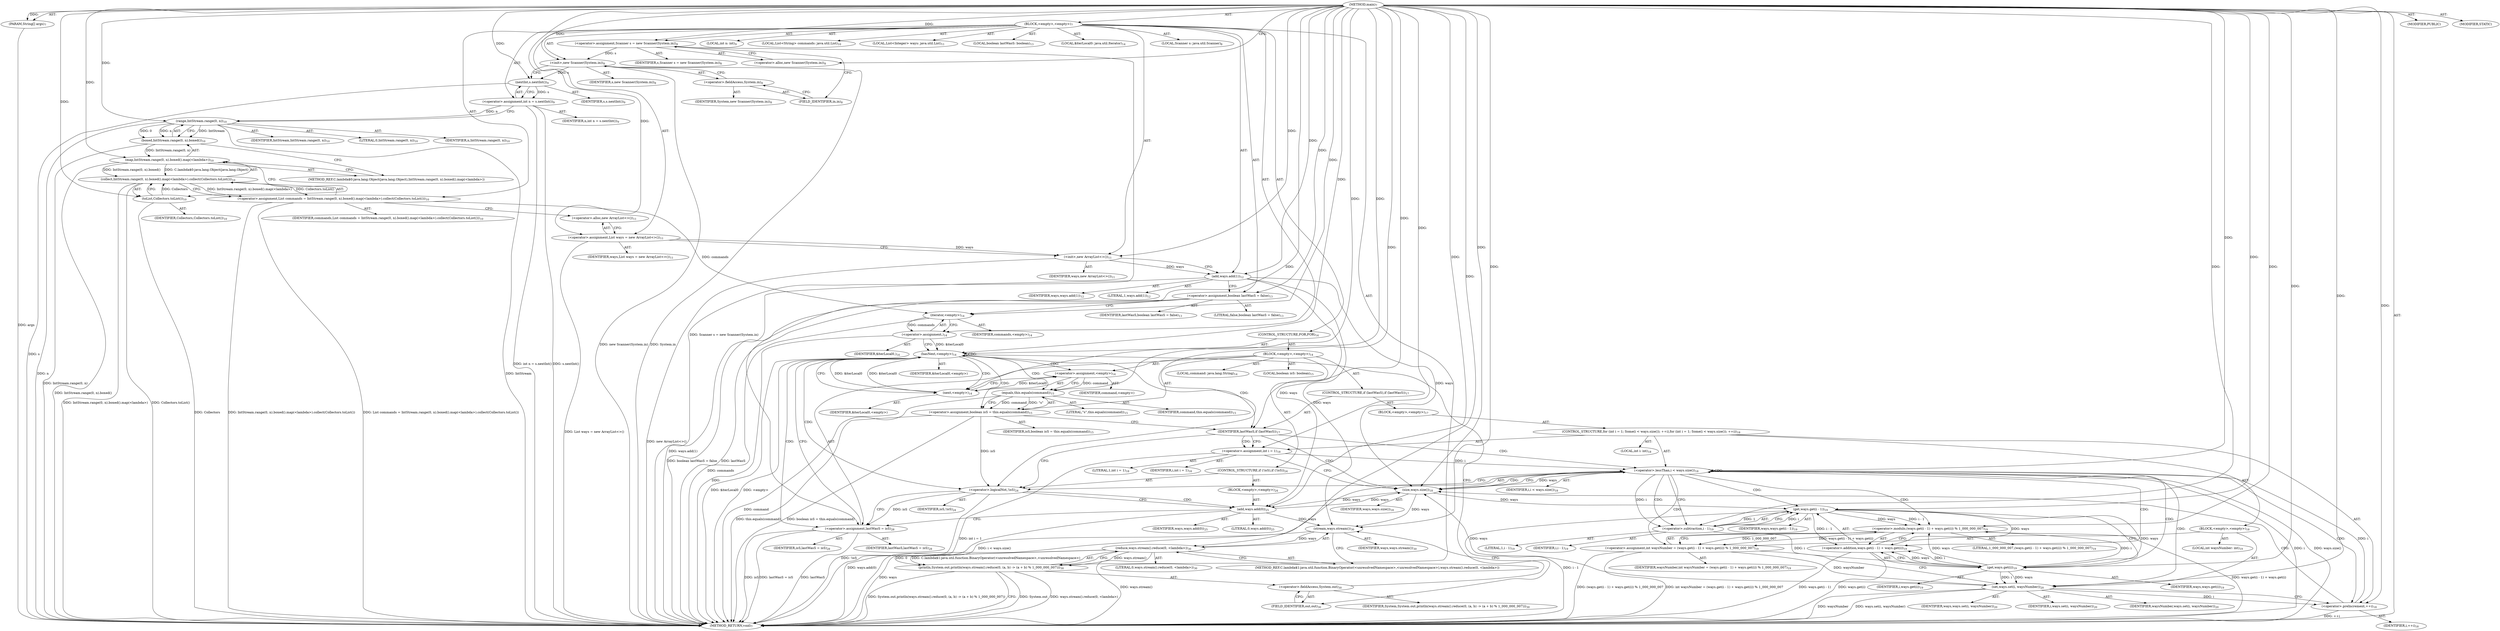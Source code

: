 digraph "main" {  
"44" [label = <(METHOD,main)<SUB>7</SUB>> ]
"12" [label = <(PARAM,String[] args)<SUB>7</SUB>> ]
"45" [label = <(BLOCK,&lt;empty&gt;,&lt;empty&gt;)<SUB>7</SUB>> ]
"4" [label = <(LOCAL,Scanner s: java.util.Scanner)<SUB>8</SUB>> ]
"46" [label = <(&lt;operator&gt;.assignment,Scanner s = new Scanner(System.in))<SUB>8</SUB>> ]
"47" [label = <(IDENTIFIER,s,Scanner s = new Scanner(System.in))<SUB>8</SUB>> ]
"48" [label = <(&lt;operator&gt;.alloc,new Scanner(System.in))<SUB>8</SUB>> ]
"49" [label = <(&lt;init&gt;,new Scanner(System.in))<SUB>8</SUB>> ]
"3" [label = <(IDENTIFIER,s,new Scanner(System.in))<SUB>8</SUB>> ]
"50" [label = <(&lt;operator&gt;.fieldAccess,System.in)<SUB>8</SUB>> ]
"51" [label = <(IDENTIFIER,System,new Scanner(System.in))<SUB>8</SUB>> ]
"52" [label = <(FIELD_IDENTIFIER,in,in)<SUB>8</SUB>> ]
"8" [label = <(LOCAL,int n: int)<SUB>9</SUB>> ]
"53" [label = <(&lt;operator&gt;.assignment,int n = s.nextInt())<SUB>9</SUB>> ]
"54" [label = <(IDENTIFIER,n,int n = s.nextInt())<SUB>9</SUB>> ]
"55" [label = <(nextInt,s.nextInt())<SUB>9</SUB>> ]
"56" [label = <(IDENTIFIER,s,s.nextInt())<SUB>9</SUB>> ]
"10" [label = <(LOCAL,List&lt;String&gt; commands: java.util.List)<SUB>10</SUB>> ]
"57" [label = <(&lt;operator&gt;.assignment,List commands = IntStream.range(0, n).boxed().map(&lt;lambda&gt;).collect(Collectors.toList()))<SUB>10</SUB>> ]
"58" [label = <(IDENTIFIER,commands,List commands = IntStream.range(0, n).boxed().map(&lt;lambda&gt;).collect(Collectors.toList()))<SUB>10</SUB>> ]
"59" [label = <(collect,IntStream.range(0, n).boxed().map(&lt;lambda&gt;).collect(Collectors.toList()))<SUB>10</SUB>> ]
"60" [label = <(map,IntStream.range(0, n).boxed().map(&lt;lambda&gt;))<SUB>10</SUB>> ]
"61" [label = <(boxed,IntStream.range(0, n).boxed())<SUB>10</SUB>> ]
"62" [label = <(range,IntStream.range(0, n))<SUB>10</SUB>> ]
"63" [label = <(IDENTIFIER,IntStream,IntStream.range(0, n))<SUB>10</SUB>> ]
"64" [label = <(LITERAL,0,IntStream.range(0, n))<SUB>10</SUB>> ]
"65" [label = <(IDENTIFIER,n,IntStream.range(0, n))<SUB>10</SUB>> ]
"6" [label = <(METHOD_REF,C.lambda$0:java.lang.Object(java.lang.Object),IntStream.range(0, n).boxed().map(&lt;lambda&gt;))> ]
"66" [label = <(toList,Collectors.toList())<SUB>10</SUB>> ]
"67" [label = <(IDENTIFIER,Collectors,Collectors.toList())<SUB>10</SUB>> ]
"18" [label = <(LOCAL,List&lt;Integer&gt; ways: java.util.List)<SUB>11</SUB>> ]
"68" [label = <(&lt;operator&gt;.assignment,List ways = new ArrayList&lt;&gt;())<SUB>11</SUB>> ]
"69" [label = <(IDENTIFIER,ways,List ways = new ArrayList&lt;&gt;())<SUB>11</SUB>> ]
"70" [label = <(&lt;operator&gt;.alloc,new ArrayList&lt;&gt;())<SUB>11</SUB>> ]
"71" [label = <(&lt;init&gt;,new ArrayList&lt;&gt;())<SUB>11</SUB>> ]
"17" [label = <(IDENTIFIER,ways,new ArrayList&lt;&gt;())<SUB>11</SUB>> ]
"72" [label = <(add,ways.add(1))<SUB>12</SUB>> ]
"73" [label = <(IDENTIFIER,ways,ways.add(1))<SUB>12</SUB>> ]
"74" [label = <(LITERAL,1,ways.add(1))<SUB>12</SUB>> ]
"24" [label = <(LOCAL,boolean lastWasS: boolean)<SUB>13</SUB>> ]
"75" [label = <(&lt;operator&gt;.assignment,boolean lastWasS = false)<SUB>13</SUB>> ]
"76" [label = <(IDENTIFIER,lastWasS,boolean lastWasS = false)<SUB>13</SUB>> ]
"77" [label = <(LITERAL,false,boolean lastWasS = false)<SUB>13</SUB>> ]
"78" [label = <(LOCAL,$iterLocal0: java.util.Iterator)<SUB>14</SUB>> ]
"79" [label = <(&lt;operator&gt;.assignment,)<SUB>14</SUB>> ]
"80" [label = <(IDENTIFIER,$iterLocal0,)<SUB>14</SUB>> ]
"81" [label = <(iterator,&lt;empty&gt;)<SUB>14</SUB>> ]
"82" [label = <(IDENTIFIER,commands,&lt;empty&gt;)<SUB>14</SUB>> ]
"83" [label = <(CONTROL_STRUCTURE,FOR,FOR)<SUB>14</SUB>> ]
"84" [label = <(hasNext,&lt;empty&gt;)<SUB>14</SUB>> ]
"85" [label = <(IDENTIFIER,$iterLocal0,&lt;empty&gt;)> ]
"86" [label = <(BLOCK,&lt;empty&gt;,&lt;empty&gt;)<SUB>14</SUB>> ]
"87" [label = <(LOCAL,command: java.lang.String)<SUB>14</SUB>> ]
"88" [label = <(&lt;operator&gt;.assignment,&lt;empty&gt;)<SUB>14</SUB>> ]
"89" [label = <(IDENTIFIER,command,&lt;empty&gt;)> ]
"90" [label = <(next,&lt;empty&gt;)<SUB>14</SUB>> ]
"91" [label = <(IDENTIFIER,$iterLocal0,&lt;empty&gt;)> ]
"92" [label = <(LOCAL,boolean isS: boolean)<SUB>15</SUB>> ]
"93" [label = <(&lt;operator&gt;.assignment,boolean isS = this.equals(command))<SUB>15</SUB>> ]
"94" [label = <(IDENTIFIER,isS,boolean isS = this.equals(command))<SUB>15</SUB>> ]
"95" [label = <(equals,this.equals(command))<SUB>15</SUB>> ]
"96" [label = <(LITERAL,&quot;s&quot;,this.equals(command))<SUB>15</SUB>> ]
"97" [label = <(IDENTIFIER,command,this.equals(command))<SUB>15</SUB>> ]
"98" [label = <(CONTROL_STRUCTURE,if (lastWasS),if (lastWasS))<SUB>17</SUB>> ]
"99" [label = <(IDENTIFIER,lastWasS,if (lastWasS))<SUB>17</SUB>> ]
"100" [label = <(BLOCK,&lt;empty&gt;,&lt;empty&gt;)<SUB>17</SUB>> ]
"101" [label = <(CONTROL_STRUCTURE,for (int i = 1; Some(i &lt; ways.size()); ++i),for (int i = 1; Some(i &lt; ways.size()); ++i))<SUB>18</SUB>> ]
"102" [label = <(LOCAL,int i: int)<SUB>18</SUB>> ]
"103" [label = <(&lt;operator&gt;.assignment,int i = 1)<SUB>18</SUB>> ]
"104" [label = <(IDENTIFIER,i,int i = 1)<SUB>18</SUB>> ]
"105" [label = <(LITERAL,1,int i = 1)<SUB>18</SUB>> ]
"106" [label = <(&lt;operator&gt;.lessThan,i &lt; ways.size())<SUB>18</SUB>> ]
"107" [label = <(IDENTIFIER,i,i &lt; ways.size())<SUB>18</SUB>> ]
"108" [label = <(size,ways.size())<SUB>18</SUB>> ]
"109" [label = <(IDENTIFIER,ways,ways.size())<SUB>18</SUB>> ]
"110" [label = <(&lt;operator&gt;.preIncrement,++i)<SUB>18</SUB>> ]
"111" [label = <(IDENTIFIER,i,++i)<SUB>18</SUB>> ]
"112" [label = <(BLOCK,&lt;empty&gt;,&lt;empty&gt;)<SUB>18</SUB>> ]
"113" [label = <(LOCAL,int waysNumber: int)<SUB>19</SUB>> ]
"114" [label = <(&lt;operator&gt;.assignment,int waysNumber = (ways.get(i - 1) + ways.get(i)) % 1_000_000_007)<SUB>19</SUB>> ]
"115" [label = <(IDENTIFIER,waysNumber,int waysNumber = (ways.get(i - 1) + ways.get(i)) % 1_000_000_007)<SUB>19</SUB>> ]
"116" [label = <(&lt;operator&gt;.modulo,(ways.get(i - 1) + ways.get(i)) % 1_000_000_007)<SUB>19</SUB>> ]
"117" [label = <(&lt;operator&gt;.addition,ways.get(i - 1) + ways.get(i))<SUB>19</SUB>> ]
"118" [label = <(get,ways.get(i - 1))<SUB>19</SUB>> ]
"119" [label = <(IDENTIFIER,ways,ways.get(i - 1))<SUB>19</SUB>> ]
"120" [label = <(&lt;operator&gt;.subtraction,i - 1)<SUB>19</SUB>> ]
"121" [label = <(IDENTIFIER,i,i - 1)<SUB>19</SUB>> ]
"122" [label = <(LITERAL,1,i - 1)<SUB>19</SUB>> ]
"123" [label = <(get,ways.get(i))<SUB>19</SUB>> ]
"124" [label = <(IDENTIFIER,ways,ways.get(i))<SUB>19</SUB>> ]
"125" [label = <(IDENTIFIER,i,ways.get(i))<SUB>19</SUB>> ]
"126" [label = <(LITERAL,1_000_000_007,(ways.get(i - 1) + ways.get(i)) % 1_000_000_007)<SUB>19</SUB>> ]
"127" [label = <(set,ways.set(i, waysNumber))<SUB>20</SUB>> ]
"128" [label = <(IDENTIFIER,ways,ways.set(i, waysNumber))<SUB>20</SUB>> ]
"129" [label = <(IDENTIFIER,i,ways.set(i, waysNumber))<SUB>20</SUB>> ]
"130" [label = <(IDENTIFIER,waysNumber,ways.set(i, waysNumber))<SUB>20</SUB>> ]
"131" [label = <(CONTROL_STRUCTURE,if (!isS),if (!isS))<SUB>24</SUB>> ]
"132" [label = <(&lt;operator&gt;.logicalNot,!isS)<SUB>24</SUB>> ]
"133" [label = <(IDENTIFIER,isS,!isS)<SUB>24</SUB>> ]
"134" [label = <(BLOCK,&lt;empty&gt;,&lt;empty&gt;)<SUB>24</SUB>> ]
"135" [label = <(add,ways.add(0))<SUB>25</SUB>> ]
"136" [label = <(IDENTIFIER,ways,ways.add(0))<SUB>25</SUB>> ]
"137" [label = <(LITERAL,0,ways.add(0))<SUB>25</SUB>> ]
"138" [label = <(&lt;operator&gt;.assignment,lastWasS = isS)<SUB>28</SUB>> ]
"139" [label = <(IDENTIFIER,lastWasS,lastWasS = isS)<SUB>28</SUB>> ]
"140" [label = <(IDENTIFIER,isS,lastWasS = isS)<SUB>28</SUB>> ]
"141" [label = <(println,System.out.println(ways.stream().reduce(0, (a, b) -&gt; (a + b) % 1_000_000_007)))<SUB>30</SUB>> ]
"142" [label = <(&lt;operator&gt;.fieldAccess,System.out)<SUB>30</SUB>> ]
"143" [label = <(IDENTIFIER,System,System.out.println(ways.stream().reduce(0, (a, b) -&gt; (a + b) % 1_000_000_007)))<SUB>30</SUB>> ]
"144" [label = <(FIELD_IDENTIFIER,out,out)<SUB>30</SUB>> ]
"145" [label = <(reduce,ways.stream().reduce(0, &lt;lambda&gt;))<SUB>30</SUB>> ]
"146" [label = <(stream,ways.stream())<SUB>30</SUB>> ]
"147" [label = <(IDENTIFIER,ways,ways.stream())<SUB>30</SUB>> ]
"148" [label = <(LITERAL,0,ways.stream().reduce(0, &lt;lambda&gt;))<SUB>30</SUB>> ]
"20" [label = <(METHOD_REF,C.lambda$1:java.util.function.BinaryOperator(&lt;unresolvedNamespace&gt;,&lt;unresolvedNamespace&gt;),ways.stream().reduce(0, &lt;lambda&gt;))> ]
"149" [label = <(MODIFIER,PUBLIC)> ]
"150" [label = <(MODIFIER,STATIC)> ]
"151" [label = <(METHOD_RETURN,void)<SUB>7</SUB>> ]
  "44" -> "12"  [ label = "AST: "] 
  "44" -> "45"  [ label = "AST: "] 
  "44" -> "149"  [ label = "AST: "] 
  "44" -> "150"  [ label = "AST: "] 
  "44" -> "151"  [ label = "AST: "] 
  "45" -> "4"  [ label = "AST: "] 
  "45" -> "46"  [ label = "AST: "] 
  "45" -> "49"  [ label = "AST: "] 
  "45" -> "8"  [ label = "AST: "] 
  "45" -> "53"  [ label = "AST: "] 
  "45" -> "10"  [ label = "AST: "] 
  "45" -> "57"  [ label = "AST: "] 
  "45" -> "18"  [ label = "AST: "] 
  "45" -> "68"  [ label = "AST: "] 
  "45" -> "71"  [ label = "AST: "] 
  "45" -> "72"  [ label = "AST: "] 
  "45" -> "24"  [ label = "AST: "] 
  "45" -> "75"  [ label = "AST: "] 
  "45" -> "78"  [ label = "AST: "] 
  "45" -> "79"  [ label = "AST: "] 
  "45" -> "83"  [ label = "AST: "] 
  "45" -> "141"  [ label = "AST: "] 
  "46" -> "47"  [ label = "AST: "] 
  "46" -> "48"  [ label = "AST: "] 
  "49" -> "3"  [ label = "AST: "] 
  "49" -> "50"  [ label = "AST: "] 
  "50" -> "51"  [ label = "AST: "] 
  "50" -> "52"  [ label = "AST: "] 
  "53" -> "54"  [ label = "AST: "] 
  "53" -> "55"  [ label = "AST: "] 
  "55" -> "56"  [ label = "AST: "] 
  "57" -> "58"  [ label = "AST: "] 
  "57" -> "59"  [ label = "AST: "] 
  "59" -> "60"  [ label = "AST: "] 
  "59" -> "66"  [ label = "AST: "] 
  "60" -> "61"  [ label = "AST: "] 
  "60" -> "6"  [ label = "AST: "] 
  "61" -> "62"  [ label = "AST: "] 
  "62" -> "63"  [ label = "AST: "] 
  "62" -> "64"  [ label = "AST: "] 
  "62" -> "65"  [ label = "AST: "] 
  "66" -> "67"  [ label = "AST: "] 
  "68" -> "69"  [ label = "AST: "] 
  "68" -> "70"  [ label = "AST: "] 
  "71" -> "17"  [ label = "AST: "] 
  "72" -> "73"  [ label = "AST: "] 
  "72" -> "74"  [ label = "AST: "] 
  "75" -> "76"  [ label = "AST: "] 
  "75" -> "77"  [ label = "AST: "] 
  "79" -> "80"  [ label = "AST: "] 
  "79" -> "81"  [ label = "AST: "] 
  "81" -> "82"  [ label = "AST: "] 
  "83" -> "84"  [ label = "AST: "] 
  "83" -> "86"  [ label = "AST: "] 
  "84" -> "85"  [ label = "AST: "] 
  "86" -> "87"  [ label = "AST: "] 
  "86" -> "88"  [ label = "AST: "] 
  "86" -> "92"  [ label = "AST: "] 
  "86" -> "93"  [ label = "AST: "] 
  "86" -> "98"  [ label = "AST: "] 
  "86" -> "131"  [ label = "AST: "] 
  "86" -> "138"  [ label = "AST: "] 
  "88" -> "89"  [ label = "AST: "] 
  "88" -> "90"  [ label = "AST: "] 
  "90" -> "91"  [ label = "AST: "] 
  "93" -> "94"  [ label = "AST: "] 
  "93" -> "95"  [ label = "AST: "] 
  "95" -> "96"  [ label = "AST: "] 
  "95" -> "97"  [ label = "AST: "] 
  "98" -> "99"  [ label = "AST: "] 
  "98" -> "100"  [ label = "AST: "] 
  "100" -> "101"  [ label = "AST: "] 
  "101" -> "102"  [ label = "AST: "] 
  "101" -> "103"  [ label = "AST: "] 
  "101" -> "106"  [ label = "AST: "] 
  "101" -> "110"  [ label = "AST: "] 
  "101" -> "112"  [ label = "AST: "] 
  "103" -> "104"  [ label = "AST: "] 
  "103" -> "105"  [ label = "AST: "] 
  "106" -> "107"  [ label = "AST: "] 
  "106" -> "108"  [ label = "AST: "] 
  "108" -> "109"  [ label = "AST: "] 
  "110" -> "111"  [ label = "AST: "] 
  "112" -> "113"  [ label = "AST: "] 
  "112" -> "114"  [ label = "AST: "] 
  "112" -> "127"  [ label = "AST: "] 
  "114" -> "115"  [ label = "AST: "] 
  "114" -> "116"  [ label = "AST: "] 
  "116" -> "117"  [ label = "AST: "] 
  "116" -> "126"  [ label = "AST: "] 
  "117" -> "118"  [ label = "AST: "] 
  "117" -> "123"  [ label = "AST: "] 
  "118" -> "119"  [ label = "AST: "] 
  "118" -> "120"  [ label = "AST: "] 
  "120" -> "121"  [ label = "AST: "] 
  "120" -> "122"  [ label = "AST: "] 
  "123" -> "124"  [ label = "AST: "] 
  "123" -> "125"  [ label = "AST: "] 
  "127" -> "128"  [ label = "AST: "] 
  "127" -> "129"  [ label = "AST: "] 
  "127" -> "130"  [ label = "AST: "] 
  "131" -> "132"  [ label = "AST: "] 
  "131" -> "134"  [ label = "AST: "] 
  "132" -> "133"  [ label = "AST: "] 
  "134" -> "135"  [ label = "AST: "] 
  "135" -> "136"  [ label = "AST: "] 
  "135" -> "137"  [ label = "AST: "] 
  "138" -> "139"  [ label = "AST: "] 
  "138" -> "140"  [ label = "AST: "] 
  "141" -> "142"  [ label = "AST: "] 
  "141" -> "145"  [ label = "AST: "] 
  "142" -> "143"  [ label = "AST: "] 
  "142" -> "144"  [ label = "AST: "] 
  "145" -> "146"  [ label = "AST: "] 
  "145" -> "148"  [ label = "AST: "] 
  "145" -> "20"  [ label = "AST: "] 
  "146" -> "147"  [ label = "AST: "] 
  "46" -> "52"  [ label = "CFG: "] 
  "49" -> "55"  [ label = "CFG: "] 
  "53" -> "62"  [ label = "CFG: "] 
  "57" -> "70"  [ label = "CFG: "] 
  "68" -> "71"  [ label = "CFG: "] 
  "71" -> "72"  [ label = "CFG: "] 
  "72" -> "75"  [ label = "CFG: "] 
  "75" -> "81"  [ label = "CFG: "] 
  "79" -> "84"  [ label = "CFG: "] 
  "141" -> "151"  [ label = "CFG: "] 
  "48" -> "46"  [ label = "CFG: "] 
  "50" -> "49"  [ label = "CFG: "] 
  "55" -> "53"  [ label = "CFG: "] 
  "59" -> "57"  [ label = "CFG: "] 
  "70" -> "68"  [ label = "CFG: "] 
  "81" -> "79"  [ label = "CFG: "] 
  "84" -> "90"  [ label = "CFG: "] 
  "84" -> "144"  [ label = "CFG: "] 
  "142" -> "146"  [ label = "CFG: "] 
  "145" -> "141"  [ label = "CFG: "] 
  "52" -> "50"  [ label = "CFG: "] 
  "60" -> "66"  [ label = "CFG: "] 
  "66" -> "59"  [ label = "CFG: "] 
  "88" -> "95"  [ label = "CFG: "] 
  "93" -> "99"  [ label = "CFG: "] 
  "138" -> "84"  [ label = "CFG: "] 
  "144" -> "142"  [ label = "CFG: "] 
  "146" -> "20"  [ label = "CFG: "] 
  "20" -> "145"  [ label = "CFG: "] 
  "61" -> "6"  [ label = "CFG: "] 
  "6" -> "60"  [ label = "CFG: "] 
  "90" -> "88"  [ label = "CFG: "] 
  "95" -> "93"  [ label = "CFG: "] 
  "99" -> "103"  [ label = "CFG: "] 
  "99" -> "132"  [ label = "CFG: "] 
  "132" -> "135"  [ label = "CFG: "] 
  "132" -> "138"  [ label = "CFG: "] 
  "62" -> "61"  [ label = "CFG: "] 
  "135" -> "138"  [ label = "CFG: "] 
  "103" -> "108"  [ label = "CFG: "] 
  "106" -> "120"  [ label = "CFG: "] 
  "106" -> "132"  [ label = "CFG: "] 
  "110" -> "108"  [ label = "CFG: "] 
  "108" -> "106"  [ label = "CFG: "] 
  "114" -> "127"  [ label = "CFG: "] 
  "127" -> "110"  [ label = "CFG: "] 
  "116" -> "114"  [ label = "CFG: "] 
  "117" -> "116"  [ label = "CFG: "] 
  "118" -> "123"  [ label = "CFG: "] 
  "123" -> "117"  [ label = "CFG: "] 
  "120" -> "118"  [ label = "CFG: "] 
  "44" -> "48"  [ label = "CFG: "] 
  "12" -> "151"  [ label = "DDG: args"] 
  "46" -> "151"  [ label = "DDG: Scanner s = new Scanner(System.in)"] 
  "49" -> "151"  [ label = "DDG: System.in"] 
  "49" -> "151"  [ label = "DDG: new Scanner(System.in)"] 
  "55" -> "151"  [ label = "DDG: s"] 
  "53" -> "151"  [ label = "DDG: s.nextInt()"] 
  "53" -> "151"  [ label = "DDG: int n = s.nextInt()"] 
  "62" -> "151"  [ label = "DDG: n"] 
  "61" -> "151"  [ label = "DDG: IntStream.range(0, n)"] 
  "60" -> "151"  [ label = "DDG: IntStream.range(0, n).boxed()"] 
  "59" -> "151"  [ label = "DDG: IntStream.range(0, n).boxed().map(&lt;lambda&gt;)"] 
  "59" -> "151"  [ label = "DDG: Collectors.toList()"] 
  "57" -> "151"  [ label = "DDG: IntStream.range(0, n).boxed().map(&lt;lambda&gt;).collect(Collectors.toList())"] 
  "57" -> "151"  [ label = "DDG: List commands = IntStream.range(0, n).boxed().map(&lt;lambda&gt;).collect(Collectors.toList())"] 
  "68" -> "151"  [ label = "DDG: List ways = new ArrayList&lt;&gt;()"] 
  "71" -> "151"  [ label = "DDG: new ArrayList&lt;&gt;()"] 
  "72" -> "151"  [ label = "DDG: ways.add(1)"] 
  "75" -> "151"  [ label = "DDG: lastWasS"] 
  "75" -> "151"  [ label = "DDG: boolean lastWasS = false"] 
  "81" -> "151"  [ label = "DDG: commands"] 
  "79" -> "151"  [ label = "DDG: "] 
  "84" -> "151"  [ label = "DDG: $iterLocal0"] 
  "84" -> "151"  [ label = "DDG: &lt;empty&gt;"] 
  "141" -> "151"  [ label = "DDG: System.out"] 
  "146" -> "151"  [ label = "DDG: ways"] 
  "145" -> "151"  [ label = "DDG: ways.stream()"] 
  "141" -> "151"  [ label = "DDG: ways.stream().reduce(0, &lt;lambda&gt;)"] 
  "141" -> "151"  [ label = "DDG: System.out.println(ways.stream().reduce(0, (a, b) -&gt; (a + b) % 1_000_000_007))"] 
  "95" -> "151"  [ label = "DDG: command"] 
  "93" -> "151"  [ label = "DDG: this.equals(command)"] 
  "93" -> "151"  [ label = "DDG: boolean isS = this.equals(command)"] 
  "103" -> "151"  [ label = "DDG: int i = 1"] 
  "106" -> "151"  [ label = "DDG: i"] 
  "106" -> "151"  [ label = "DDG: ways.size()"] 
  "106" -> "151"  [ label = "DDG: i &lt; ways.size()"] 
  "132" -> "151"  [ label = "DDG: !isS"] 
  "135" -> "151"  [ label = "DDG: ways.add(0)"] 
  "138" -> "151"  [ label = "DDG: lastWasS"] 
  "138" -> "151"  [ label = "DDG: isS"] 
  "138" -> "151"  [ label = "DDG: lastWasS = isS"] 
  "118" -> "151"  [ label = "DDG: i - 1"] 
  "117" -> "151"  [ label = "DDG: ways.get(i - 1)"] 
  "117" -> "151"  [ label = "DDG: ways.get(i)"] 
  "116" -> "151"  [ label = "DDG: ways.get(i - 1) + ways.get(i)"] 
  "114" -> "151"  [ label = "DDG: (ways.get(i - 1) + ways.get(i)) % 1_000_000_007"] 
  "114" -> "151"  [ label = "DDG: int waysNumber = (ways.get(i - 1) + ways.get(i)) % 1_000_000_007"] 
  "127" -> "151"  [ label = "DDG: waysNumber"] 
  "127" -> "151"  [ label = "DDG: ways.set(i, waysNumber)"] 
  "110" -> "151"  [ label = "DDG: ++i"] 
  "66" -> "151"  [ label = "DDG: Collectors"] 
  "62" -> "151"  [ label = "DDG: IntStream"] 
  "44" -> "12"  [ label = "DDG: "] 
  "44" -> "46"  [ label = "DDG: "] 
  "55" -> "53"  [ label = "DDG: s"] 
  "59" -> "57"  [ label = "DDG: IntStream.range(0, n).boxed().map(&lt;lambda&gt;)"] 
  "59" -> "57"  [ label = "DDG: Collectors.toList()"] 
  "44" -> "68"  [ label = "DDG: "] 
  "44" -> "75"  [ label = "DDG: "] 
  "81" -> "79"  [ label = "DDG: commands"] 
  "46" -> "49"  [ label = "DDG: s"] 
  "44" -> "49"  [ label = "DDG: "] 
  "68" -> "71"  [ label = "DDG: ways"] 
  "44" -> "71"  [ label = "DDG: "] 
  "71" -> "72"  [ label = "DDG: ways"] 
  "44" -> "72"  [ label = "DDG: "] 
  "145" -> "141"  [ label = "DDG: ways.stream()"] 
  "145" -> "141"  [ label = "DDG: 0"] 
  "145" -> "141"  [ label = "DDG: C.lambda$1:java.util.function.BinaryOperator(&lt;unresolvedNamespace&gt;,&lt;unresolvedNamespace&gt;)"] 
  "49" -> "55"  [ label = "DDG: s"] 
  "44" -> "55"  [ label = "DDG: "] 
  "60" -> "59"  [ label = "DDG: IntStream.range(0, n).boxed()"] 
  "60" -> "59"  [ label = "DDG: C.lambda$0:java.lang.Object(java.lang.Object)"] 
  "66" -> "59"  [ label = "DDG: Collectors"] 
  "57" -> "81"  [ label = "DDG: commands"] 
  "44" -> "81"  [ label = "DDG: "] 
  "79" -> "84"  [ label = "DDG: $iterLocal0"] 
  "90" -> "84"  [ label = "DDG: $iterLocal0"] 
  "44" -> "84"  [ label = "DDG: "] 
  "90" -> "88"  [ label = "DDG: $iterLocal0"] 
  "95" -> "93"  [ label = "DDG: &quot;s&quot;"] 
  "95" -> "93"  [ label = "DDG: command"] 
  "132" -> "138"  [ label = "DDG: isS"] 
  "44" -> "138"  [ label = "DDG: "] 
  "146" -> "145"  [ label = "DDG: ways"] 
  "44" -> "145"  [ label = "DDG: "] 
  "61" -> "60"  [ label = "DDG: IntStream.range(0, n)"] 
  "44" -> "60"  [ label = "DDG: "] 
  "44" -> "66"  [ label = "DDG: "] 
  "44" -> "99"  [ label = "DDG: "] 
  "72" -> "146"  [ label = "DDG: ways"] 
  "108" -> "146"  [ label = "DDG: ways"] 
  "135" -> "146"  [ label = "DDG: ways"] 
  "44" -> "146"  [ label = "DDG: "] 
  "62" -> "61"  [ label = "DDG: IntStream"] 
  "62" -> "61"  [ label = "DDG: 0"] 
  "62" -> "61"  [ label = "DDG: n"] 
  "84" -> "90"  [ label = "DDG: $iterLocal0"] 
  "44" -> "90"  [ label = "DDG: "] 
  "44" -> "95"  [ label = "DDG: "] 
  "88" -> "95"  [ label = "DDG: command"] 
  "93" -> "132"  [ label = "DDG: isS"] 
  "44" -> "132"  [ label = "DDG: "] 
  "44" -> "62"  [ label = "DDG: "] 
  "53" -> "62"  [ label = "DDG: n"] 
  "44" -> "103"  [ label = "DDG: "] 
  "72" -> "135"  [ label = "DDG: ways"] 
  "108" -> "135"  [ label = "DDG: ways"] 
  "44" -> "135"  [ label = "DDG: "] 
  "103" -> "106"  [ label = "DDG: i"] 
  "110" -> "106"  [ label = "DDG: i"] 
  "44" -> "106"  [ label = "DDG: "] 
  "108" -> "106"  [ label = "DDG: ways"] 
  "127" -> "110"  [ label = "DDG: i"] 
  "44" -> "110"  [ label = "DDG: "] 
  "116" -> "114"  [ label = "DDG: ways.get(i - 1) + ways.get(i)"] 
  "116" -> "114"  [ label = "DDG: 1_000_000_007"] 
  "72" -> "108"  [ label = "DDG: ways"] 
  "135" -> "108"  [ label = "DDG: ways"] 
  "127" -> "108"  [ label = "DDG: ways"] 
  "44" -> "108"  [ label = "DDG: "] 
  "123" -> "127"  [ label = "DDG: ways"] 
  "44" -> "127"  [ label = "DDG: "] 
  "123" -> "127"  [ label = "DDG: i"] 
  "114" -> "127"  [ label = "DDG: waysNumber"] 
  "118" -> "116"  [ label = "DDG: ways"] 
  "118" -> "116"  [ label = "DDG: i - 1"] 
  "123" -> "116"  [ label = "DDG: ways"] 
  "123" -> "116"  [ label = "DDG: i"] 
  "44" -> "116"  [ label = "DDG: "] 
  "118" -> "117"  [ label = "DDG: ways"] 
  "118" -> "117"  [ label = "DDG: i - 1"] 
  "123" -> "117"  [ label = "DDG: ways"] 
  "123" -> "117"  [ label = "DDG: i"] 
  "108" -> "118"  [ label = "DDG: ways"] 
  "44" -> "118"  [ label = "DDG: "] 
  "120" -> "118"  [ label = "DDG: i"] 
  "120" -> "118"  [ label = "DDG: 1"] 
  "118" -> "123"  [ label = "DDG: ways"] 
  "44" -> "123"  [ label = "DDG: "] 
  "120" -> "123"  [ label = "DDG: i"] 
  "106" -> "120"  [ label = "DDG: i"] 
  "44" -> "120"  [ label = "DDG: "] 
  "84" -> "99"  [ label = "CDG: "] 
  "84" -> "84"  [ label = "CDG: "] 
  "84" -> "132"  [ label = "CDG: "] 
  "84" -> "88"  [ label = "CDG: "] 
  "84" -> "95"  [ label = "CDG: "] 
  "84" -> "138"  [ label = "CDG: "] 
  "84" -> "93"  [ label = "CDG: "] 
  "84" -> "90"  [ label = "CDG: "] 
  "99" -> "103"  [ label = "CDG: "] 
  "99" -> "106"  [ label = "CDG: "] 
  "99" -> "108"  [ label = "CDG: "] 
  "132" -> "135"  [ label = "CDG: "] 
  "106" -> "120"  [ label = "CDG: "] 
  "106" -> "116"  [ label = "CDG: "] 
  "106" -> "118"  [ label = "CDG: "] 
  "106" -> "114"  [ label = "CDG: "] 
  "106" -> "110"  [ label = "CDG: "] 
  "106" -> "117"  [ label = "CDG: "] 
  "106" -> "123"  [ label = "CDG: "] 
  "106" -> "106"  [ label = "CDG: "] 
  "106" -> "127"  [ label = "CDG: "] 
  "106" -> "108"  [ label = "CDG: "] 
}
